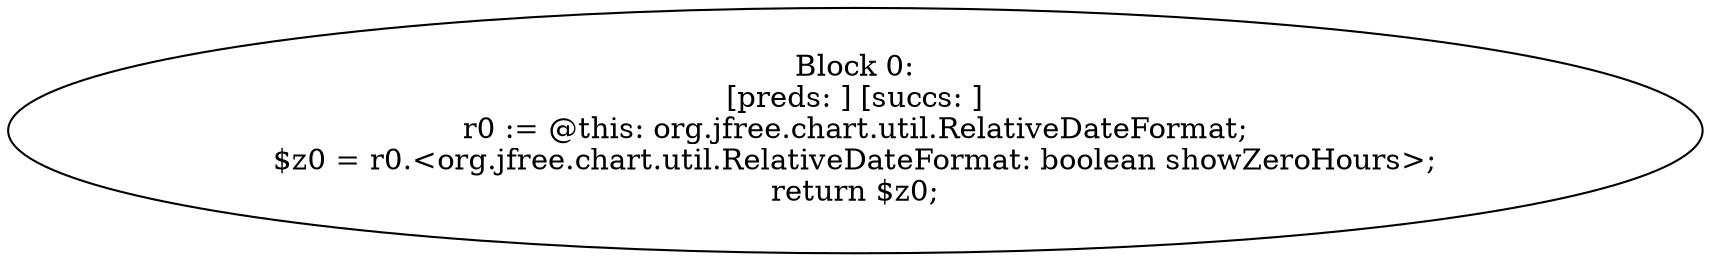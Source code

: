 digraph "unitGraph" {
    "Block 0:
[preds: ] [succs: ]
r0 := @this: org.jfree.chart.util.RelativeDateFormat;
$z0 = r0.<org.jfree.chart.util.RelativeDateFormat: boolean showZeroHours>;
return $z0;
"
}
